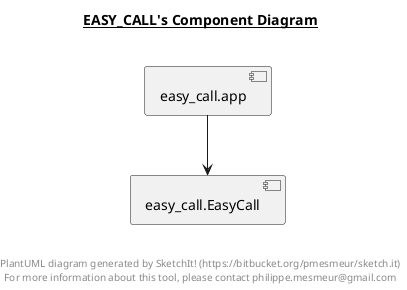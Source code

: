 @startuml

title __EASY_CALL's Component Diagram__\n

  [easy_call.app] --> [easy_call.EasyCall]


right footer


PlantUML diagram generated by SketchIt! (https://bitbucket.org/pmesmeur/sketch.it)
For more information about this tool, please contact philippe.mesmeur@gmail.com
endfooter

@enduml
